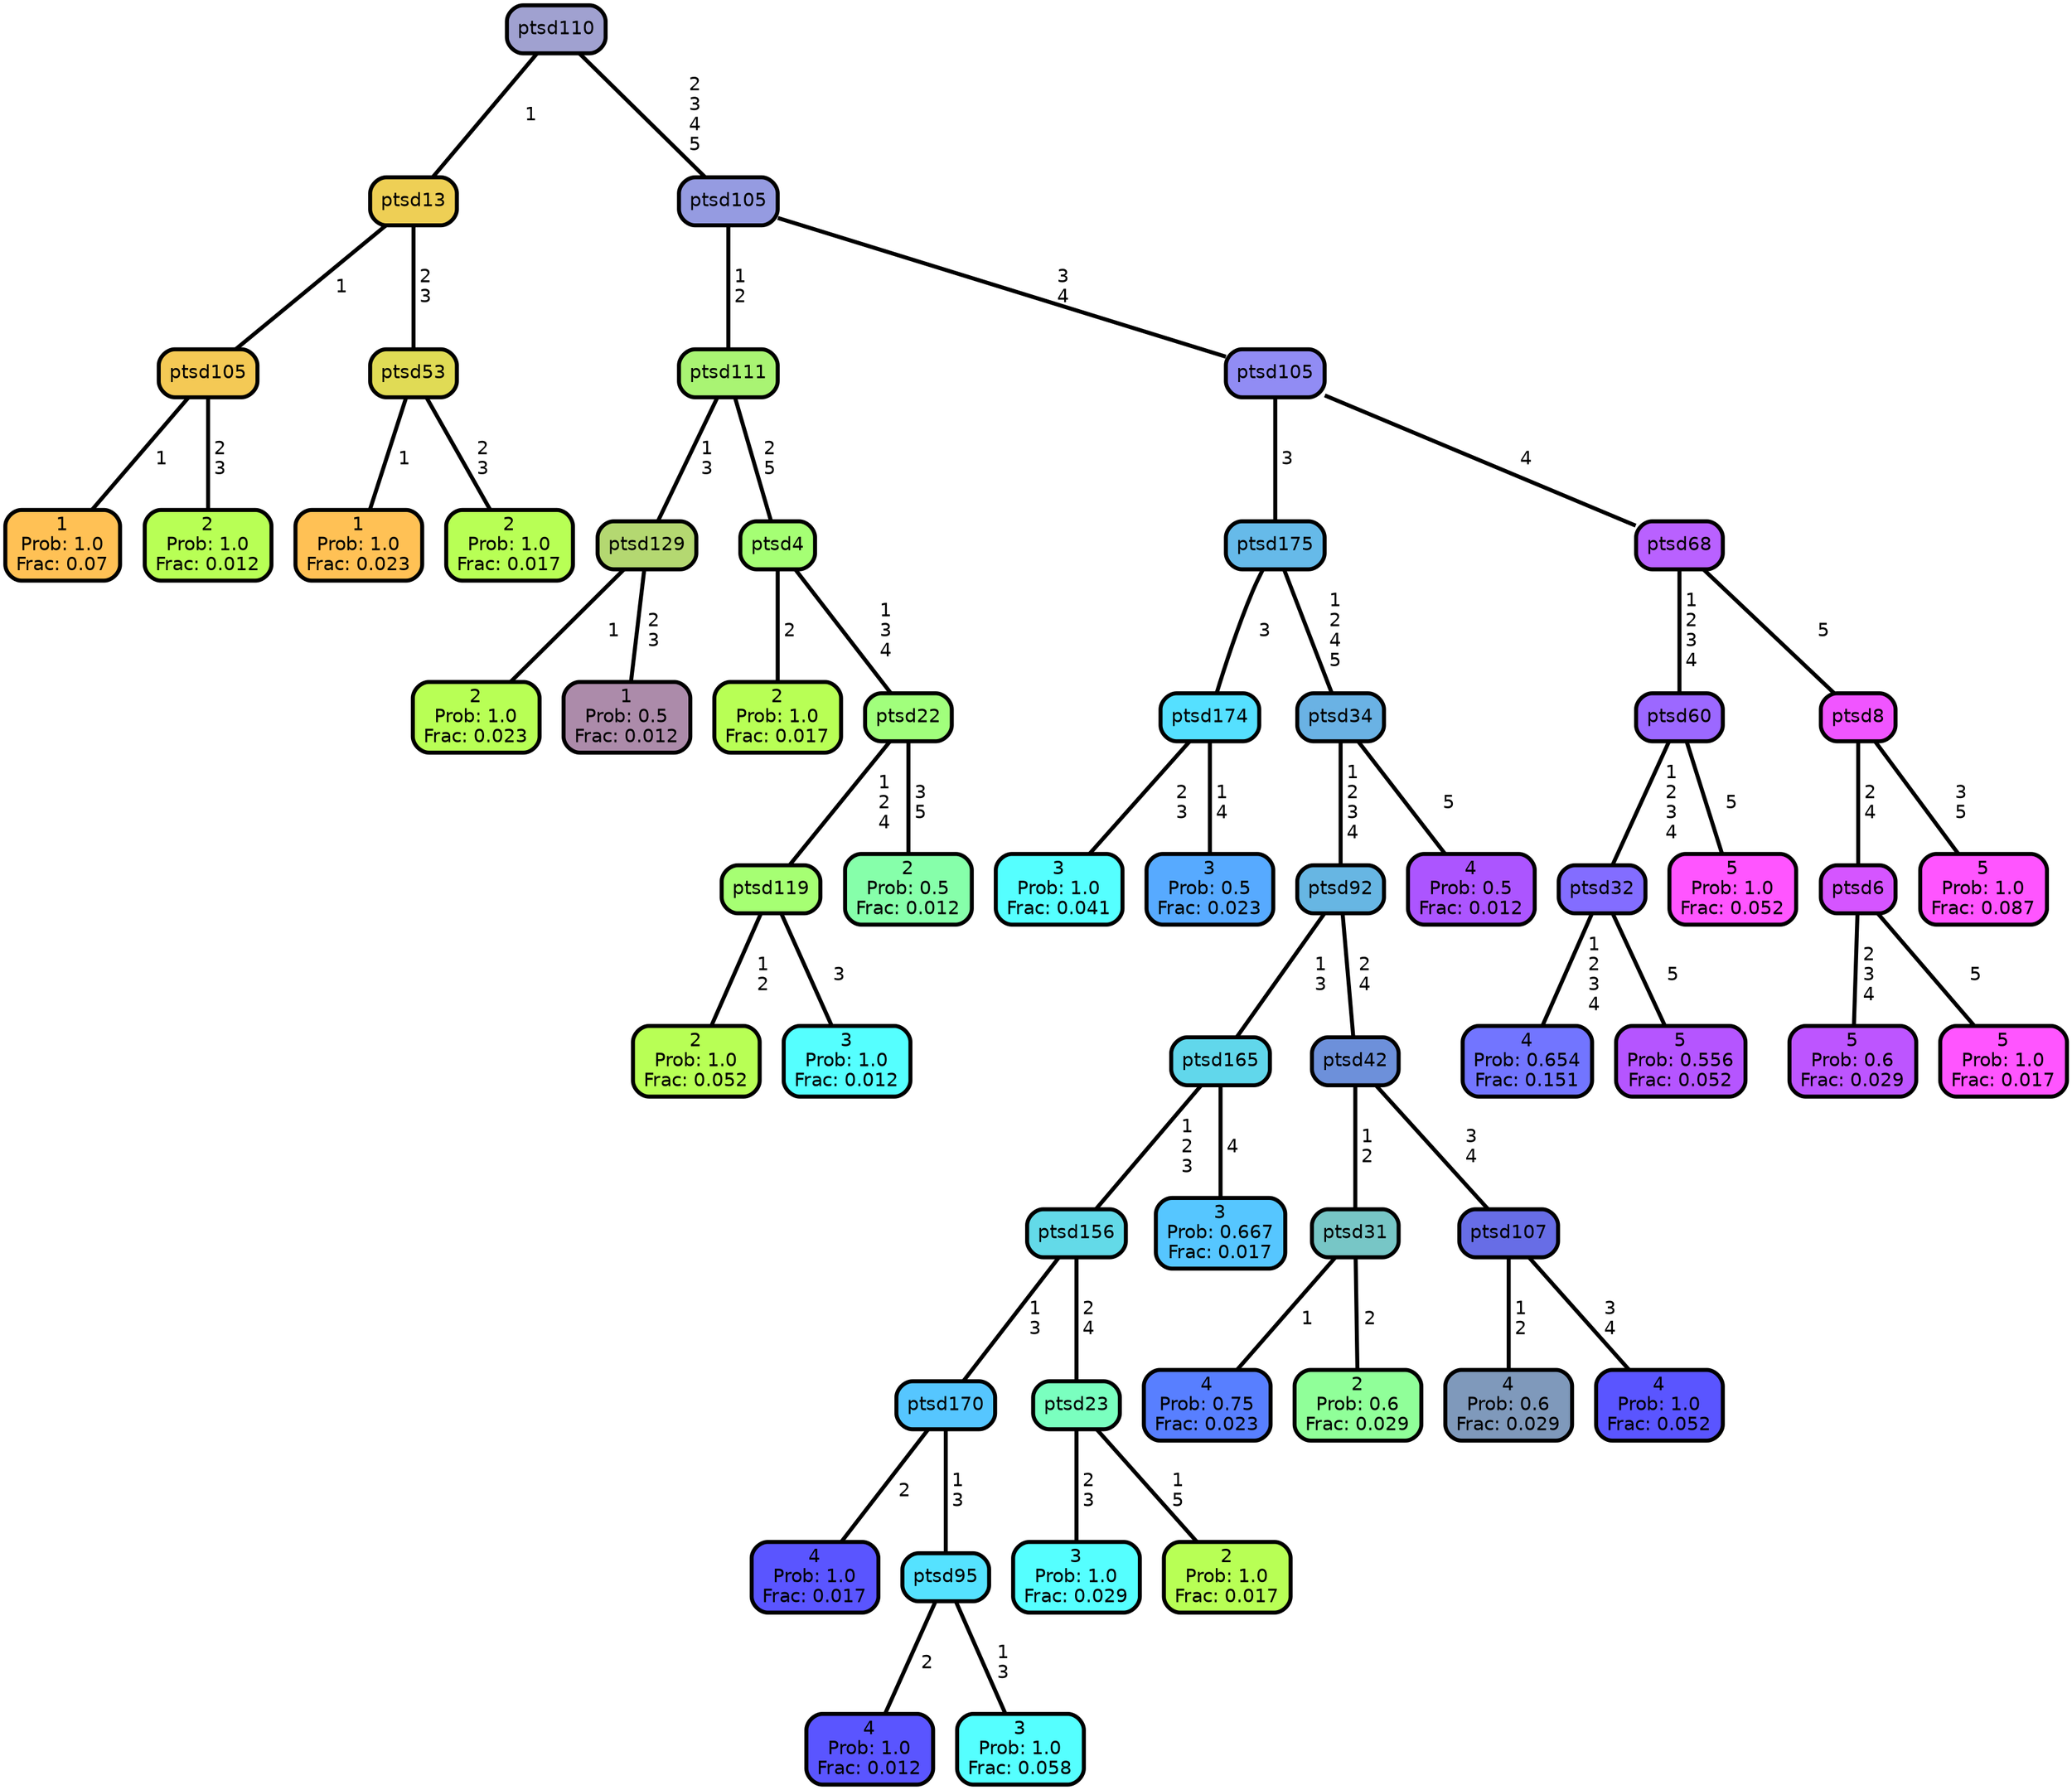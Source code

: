 graph Tree {
node [shape=box, style="filled, rounded",color="black",penwidth="3",fontcolor="black",                 fontname=helvetica] ;
graph [ranksep="0 equally", splines=straight,                 bgcolor=transparent, dpi=200] ;
edge [fontname=helvetica, color=black] ;
0 [label="1
Prob: 1.0
Frac: 0.07", fillcolor="#ffc155"] ;
1 [label="ptsd105", fillcolor="#f4c955"] ;
2 [label="2
Prob: 1.0
Frac: 0.012", fillcolor="#b8ff55"] ;
3 [label="ptsd13", fillcolor="#eecf55"] ;
4 [label="1
Prob: 1.0
Frac: 0.023", fillcolor="#ffc155"] ;
5 [label="ptsd53", fillcolor="#e0db55"] ;
6 [label="2
Prob: 1.0
Frac: 0.017", fillcolor="#b8ff55"] ;
7 [label="ptsd110", fillcolor="#a0a1d0"] ;
8 [label="2
Prob: 1.0
Frac: 0.023", fillcolor="#b8ff55"] ;
9 [label="ptsd129", fillcolor="#b4d871"] ;
10 [label="1
Prob: 0.5
Frac: 0.012", fillcolor="#ac8baa"] ;
11 [label="ptsd111", fillcolor="#a9f473"] ;
12 [label="2
Prob: 1.0
Frac: 0.017", fillcolor="#b8ff55"] ;
13 [label="ptsd4", fillcolor="#a5ff74"] ;
14 [label="2
Prob: 1.0
Frac: 0.052", fillcolor="#b8ff55"] ;
15 [label="ptsd119", fillcolor="#a6ff73"] ;
16 [label="3
Prob: 1.0
Frac: 0.012", fillcolor="#55ffff"] ;
17 [label="ptsd22", fillcolor="#a1ff7c"] ;
18 [label="2
Prob: 0.5
Frac: 0.012", fillcolor="#86ffaa"] ;
19 [label="ptsd105", fillcolor="#959be1"] ;
20 [label="3
Prob: 1.0
Frac: 0.041", fillcolor="#55ffff"] ;
21 [label="ptsd174", fillcolor="#55e0ff"] ;
22 [label="3
Prob: 0.5
Frac: 0.023", fillcolor="#57aaff"] ;
23 [label="ptsd175", fillcolor="#66bae9"] ;
24 [label="4
Prob: 1.0
Frac: 0.017", fillcolor="#5a55ff"] ;
25 [label="ptsd170", fillcolor="#56c6ff"] ;
26 [label="4
Prob: 1.0
Frac: 0.012", fillcolor="#5a55ff"] ;
27 [label="ptsd95", fillcolor="#55e2ff"] ;
28 [label="3
Prob: 1.0
Frac: 0.058", fillcolor="#55ffff"] ;
29 [label="ptsd156", fillcolor="#63dae8"] ;
30 [label="3
Prob: 1.0
Frac: 0.029", fillcolor="#55ffff"] ;
31 [label="ptsd23", fillcolor="#7affbf"] ;
32 [label="2
Prob: 1.0
Frac: 0.017", fillcolor="#b8ff55"] ;
33 [label="ptsd165", fillcolor="#61d7eb"] ;
34 [label="3
Prob: 0.667
Frac: 0.017", fillcolor="#56c6ff"] ;
35 [label="ptsd92", fillcolor="#67b6e3"] ;
36 [label="4
Prob: 0.75
Frac: 0.023", fillcolor="#587fff"] ;
37 [label="ptsd31", fillcolor="#77c6c6"] ;
38 [label="2
Prob: 0.6
Frac: 0.029", fillcolor="#90ff99"] ;
39 [label="ptsd42", fillcolor="#6d90da"] ;
40 [label="4
Prob: 0.6
Frac: 0.029", fillcolor="#7f99bb"] ;
41 [label="ptsd107", fillcolor="#676de6"] ;
42 [label="4
Prob: 1.0
Frac: 0.052", fillcolor="#5a55ff"] ;
43 [label="ptsd34", fillcolor="#6ab2e4"] ;
44 [label="4
Prob: 0.5
Frac: 0.012", fillcolor="#ac55ff"] ;
45 [label="ptsd105", fillcolor="#918cf4"] ;
46 [label="4
Prob: 0.654
Frac: 0.151", fillcolor="#7275ff"] ;
47 [label="ptsd32", fillcolor="#836dff"] ;
48 [label="5
Prob: 0.556
Frac: 0.052", fillcolor="#b555ff"] ;
49 [label="ptsd60", fillcolor="#9c68ff"] ;
50 [label="5
Prob: 1.0
Frac: 0.052", fillcolor="#ff55ff"] ;
51 [label="ptsd68", fillcolor="#b961ff"] ;
52 [label="5
Prob: 0.6
Frac: 0.029", fillcolor="#bd55ff"] ;
53 [label="ptsd6", fillcolor="#d555ff"] ;
54 [label="5
Prob: 1.0
Frac: 0.017", fillcolor="#ff55ff"] ;
55 [label="ptsd8", fillcolor="#f055ff"] ;
56 [label="5
Prob: 1.0
Frac: 0.087", fillcolor="#ff55ff"] ;
1 -- 0 [label=" 1",penwidth=3] ;
1 -- 2 [label=" 2\n 3",penwidth=3] ;
3 -- 1 [label=" 1",penwidth=3] ;
3 -- 5 [label=" 2\n 3",penwidth=3] ;
5 -- 4 [label=" 1",penwidth=3] ;
5 -- 6 [label=" 2\n 3",penwidth=3] ;
7 -- 3 [label=" 1",penwidth=3] ;
7 -- 19 [label=" 2\n 3\n 4\n 5",penwidth=3] ;
9 -- 8 [label=" 1",penwidth=3] ;
9 -- 10 [label=" 2\n 3",penwidth=3] ;
11 -- 9 [label=" 1\n 3",penwidth=3] ;
11 -- 13 [label=" 2\n 5",penwidth=3] ;
13 -- 12 [label=" 2",penwidth=3] ;
13 -- 17 [label=" 1\n 3\n 4",penwidth=3] ;
15 -- 14 [label=" 1\n 2",penwidth=3] ;
15 -- 16 [label=" 3",penwidth=3] ;
17 -- 15 [label=" 1\n 2\n 4",penwidth=3] ;
17 -- 18 [label=" 3\n 5",penwidth=3] ;
19 -- 11 [label=" 1\n 2",penwidth=3] ;
19 -- 45 [label=" 3\n 4",penwidth=3] ;
21 -- 20 [label=" 2\n 3",penwidth=3] ;
21 -- 22 [label=" 1\n 4",penwidth=3] ;
23 -- 21 [label=" 3",penwidth=3] ;
23 -- 43 [label=" 1\n 2\n 4\n 5",penwidth=3] ;
25 -- 24 [label=" 2",penwidth=3] ;
25 -- 27 [label=" 1\n 3",penwidth=3] ;
27 -- 26 [label=" 2",penwidth=3] ;
27 -- 28 [label=" 1\n 3",penwidth=3] ;
29 -- 25 [label=" 1\n 3",penwidth=3] ;
29 -- 31 [label=" 2\n 4",penwidth=3] ;
31 -- 30 [label=" 2\n 3",penwidth=3] ;
31 -- 32 [label=" 1\n 5",penwidth=3] ;
33 -- 29 [label=" 1\n 2\n 3",penwidth=3] ;
33 -- 34 [label=" 4",penwidth=3] ;
35 -- 33 [label=" 1\n 3",penwidth=3] ;
35 -- 39 [label=" 2\n 4",penwidth=3] ;
37 -- 36 [label=" 1",penwidth=3] ;
37 -- 38 [label=" 2",penwidth=3] ;
39 -- 37 [label=" 1\n 2",penwidth=3] ;
39 -- 41 [label=" 3\n 4",penwidth=3] ;
41 -- 40 [label=" 1\n 2",penwidth=3] ;
41 -- 42 [label=" 3\n 4",penwidth=3] ;
43 -- 35 [label=" 1\n 2\n 3\n 4",penwidth=3] ;
43 -- 44 [label=" 5",penwidth=3] ;
45 -- 23 [label=" 3",penwidth=3] ;
45 -- 51 [label=" 4",penwidth=3] ;
47 -- 46 [label=" 1\n 2\n 3\n 4",penwidth=3] ;
47 -- 48 [label=" 5",penwidth=3] ;
49 -- 47 [label=" 1\n 2\n 3\n 4",penwidth=3] ;
49 -- 50 [label=" 5",penwidth=3] ;
51 -- 49 [label=" 1\n 2\n 3\n 4",penwidth=3] ;
51 -- 55 [label=" 5",penwidth=3] ;
53 -- 52 [label=" 2\n 3\n 4",penwidth=3] ;
53 -- 54 [label=" 5",penwidth=3] ;
55 -- 53 [label=" 2\n 4",penwidth=3] ;
55 -- 56 [label=" 3\n 5",penwidth=3] ;
{rank = same;}}